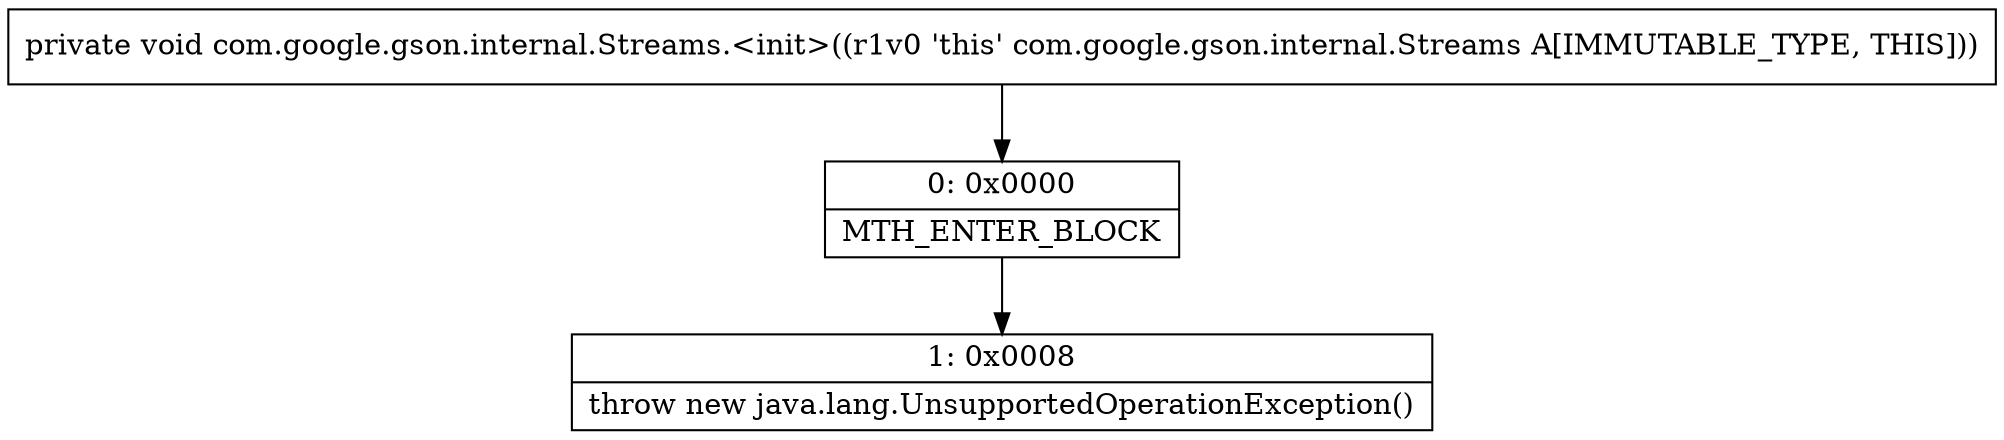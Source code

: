 digraph "CFG forcom.google.gson.internal.Streams.\<init\>()V" {
Node_0 [shape=record,label="{0\:\ 0x0000|MTH_ENTER_BLOCK\l}"];
Node_1 [shape=record,label="{1\:\ 0x0008|throw new java.lang.UnsupportedOperationException()\l}"];
MethodNode[shape=record,label="{private void com.google.gson.internal.Streams.\<init\>((r1v0 'this' com.google.gson.internal.Streams A[IMMUTABLE_TYPE, THIS])) }"];
MethodNode -> Node_0;
Node_0 -> Node_1;
}

